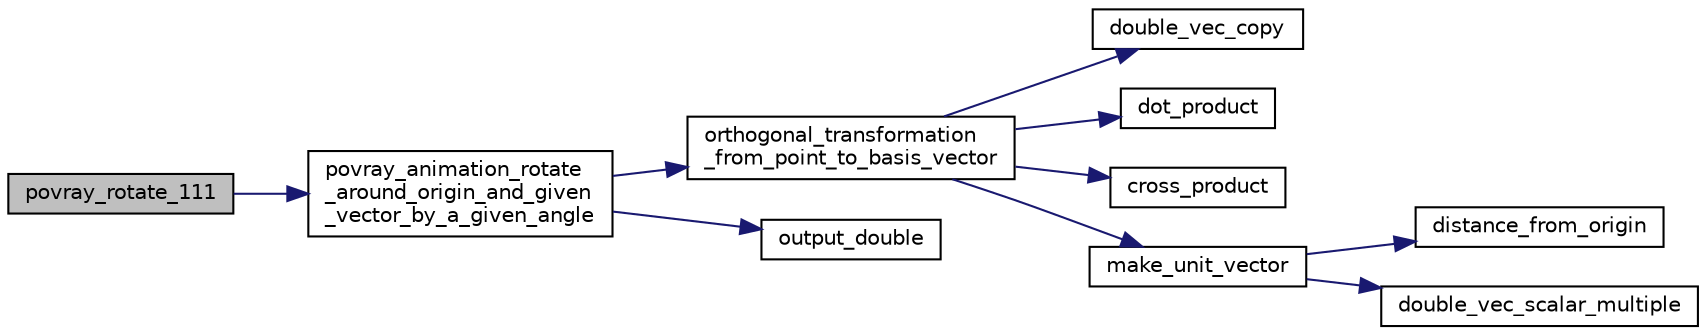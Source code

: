 digraph "povray_rotate_111"
{
  edge [fontname="Helvetica",fontsize="10",labelfontname="Helvetica",labelfontsize="10"];
  node [fontname="Helvetica",fontsize="10",shape=record];
  rankdir="LR";
  Node4829 [label="povray_rotate_111",height=0.2,width=0.4,color="black", fillcolor="grey75", style="filled", fontcolor="black"];
  Node4829 -> Node4830 [color="midnightblue",fontsize="10",style="solid",fontname="Helvetica"];
  Node4830 [label="povray_animation_rotate\l_around_origin_and_given\l_vector_by_a_given_angle",height=0.2,width=0.4,color="black", fillcolor="white", style="filled",URL="$d4/d74/util_8_c.html#a2245663061067c9ef37c6f7a726f073f"];
  Node4830 -> Node4831 [color="midnightblue",fontsize="10",style="solid",fontname="Helvetica"];
  Node4831 [label="orthogonal_transformation\l_from_point_to_basis_vector",height=0.2,width=0.4,color="black", fillcolor="white", style="filled",URL="$d5/d87/globals_8h.html#ab5eb2d6199ca4f75bc7e03f06206f7b0"];
  Node4831 -> Node4832 [color="midnightblue",fontsize="10",style="solid",fontname="Helvetica"];
  Node4832 [label="double_vec_copy",height=0.2,width=0.4,color="black", fillcolor="white", style="filled",URL="$d5/db4/io__and__os_8h.html#aee0c436dfcfcb2f8a9b32f01ec90033a"];
  Node4831 -> Node4833 [color="midnightblue",fontsize="10",style="solid",fontname="Helvetica"];
  Node4833 [label="dot_product",height=0.2,width=0.4,color="black", fillcolor="white", style="filled",URL="$d0/d22/numerics_8_c.html#ad05dc4eaa8cd1ba2d78c9e10179b708e"];
  Node4831 -> Node4834 [color="midnightblue",fontsize="10",style="solid",fontname="Helvetica"];
  Node4834 [label="cross_product",height=0.2,width=0.4,color="black", fillcolor="white", style="filled",URL="$d0/d22/numerics_8_c.html#a0301cde930dce300506c1ae9f20000e4"];
  Node4831 -> Node4835 [color="midnightblue",fontsize="10",style="solid",fontname="Helvetica"];
  Node4835 [label="make_unit_vector",height=0.2,width=0.4,color="black", fillcolor="white", style="filled",URL="$d0/d22/numerics_8_c.html#a28667aa4465cfaa03ff51b2e14862003"];
  Node4835 -> Node4836 [color="midnightblue",fontsize="10",style="solid",fontname="Helvetica"];
  Node4836 [label="distance_from_origin",height=0.2,width=0.4,color="black", fillcolor="white", style="filled",URL="$d0/d22/numerics_8_c.html#a50eb5f15bc224ba39b230108981e2763"];
  Node4835 -> Node4837 [color="midnightblue",fontsize="10",style="solid",fontname="Helvetica"];
  Node4837 [label="double_vec_scalar_multiple",height=0.2,width=0.4,color="black", fillcolor="white", style="filled",URL="$d0/d22/numerics_8_c.html#aa29261af29e79594ff79aecd6dd9643a"];
  Node4830 -> Node4838 [color="midnightblue",fontsize="10",style="solid",fontname="Helvetica"];
  Node4838 [label="output_double",height=0.2,width=0.4,color="black", fillcolor="white", style="filled",URL="$d5/d87/globals_8h.html#a0d78928594686738975fd41e2603101f"];
}
